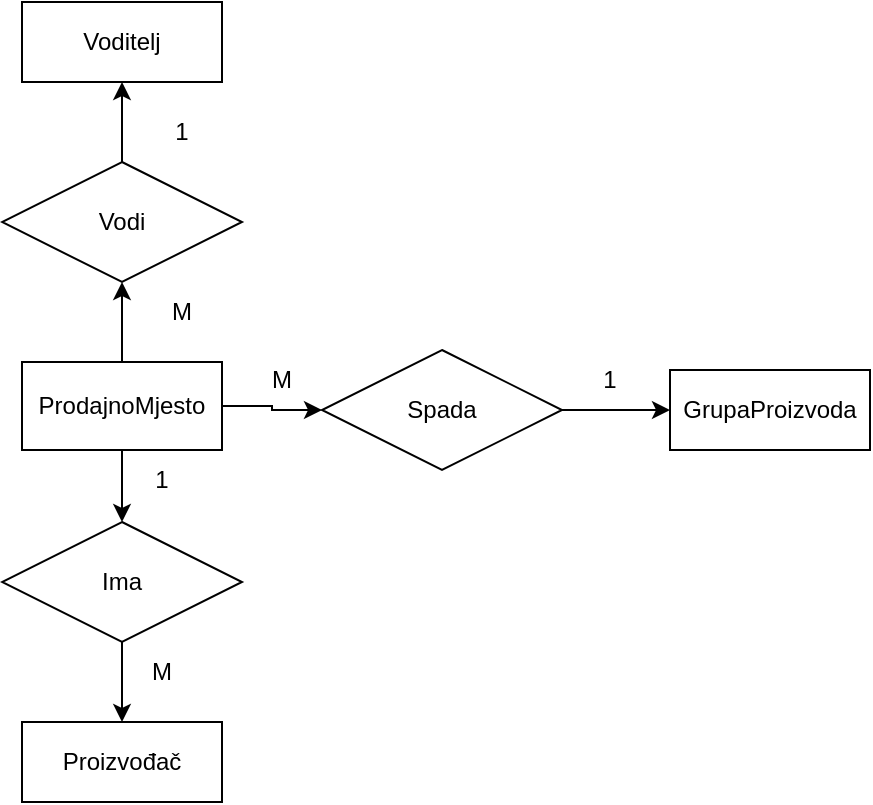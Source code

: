 <mxfile version="24.0.2" type="github">
  <diagram name="Page-1" id="OkwSu7kAsfcU61qaipK9">
    <mxGraphModel dx="852" dy="651" grid="1" gridSize="10" guides="1" tooltips="1" connect="1" arrows="1" fold="1" page="1" pageScale="1" pageWidth="1169" pageHeight="827" math="0" shadow="0">
      <root>
        <mxCell id="0" />
        <mxCell id="1" parent="0" />
        <mxCell id="szZuahY6KpORsgiWa8NN-4" style="edgeStyle=orthogonalEdgeStyle;rounded=0;orthogonalLoop=1;jettySize=auto;html=1;exitX=1;exitY=0.5;exitDx=0;exitDy=0;entryX=0;entryY=0.5;entryDx=0;entryDy=0;" edge="1" parent="1" source="szZuahY6KpORsgiWa8NN-1" target="szZuahY6KpORsgiWa8NN-3">
          <mxGeometry relative="1" as="geometry" />
        </mxCell>
        <mxCell id="szZuahY6KpORsgiWa8NN-10" style="edgeStyle=orthogonalEdgeStyle;rounded=0;orthogonalLoop=1;jettySize=auto;html=1;exitX=0.5;exitY=1;exitDx=0;exitDy=0;entryX=0.5;entryY=0;entryDx=0;entryDy=0;" edge="1" parent="1" source="szZuahY6KpORsgiWa8NN-1" target="szZuahY6KpORsgiWa8NN-9">
          <mxGeometry relative="1" as="geometry" />
        </mxCell>
        <mxCell id="szZuahY6KpORsgiWa8NN-19" style="edgeStyle=orthogonalEdgeStyle;rounded=0;orthogonalLoop=1;jettySize=auto;html=1;entryX=0.5;entryY=1;entryDx=0;entryDy=0;" edge="1" parent="1" source="szZuahY6KpORsgiWa8NN-1" target="szZuahY6KpORsgiWa8NN-18">
          <mxGeometry relative="1" as="geometry" />
        </mxCell>
        <mxCell id="szZuahY6KpORsgiWa8NN-1" value="&lt;div&gt;ProdajnoMjesto&lt;/div&gt;" style="whiteSpace=wrap;html=1;align=center;" vertex="1" parent="1">
          <mxGeometry x="240" y="370" width="100" height="44" as="geometry" />
        </mxCell>
        <mxCell id="szZuahY6KpORsgiWa8NN-2" value="GrupaProizvoda" style="whiteSpace=wrap;html=1;align=center;" vertex="1" parent="1">
          <mxGeometry x="564" y="374" width="100" height="40" as="geometry" />
        </mxCell>
        <mxCell id="szZuahY6KpORsgiWa8NN-5" style="edgeStyle=orthogonalEdgeStyle;rounded=0;orthogonalLoop=1;jettySize=auto;html=1;exitX=1;exitY=0.5;exitDx=0;exitDy=0;entryX=0;entryY=0.5;entryDx=0;entryDy=0;" edge="1" parent="1" source="szZuahY6KpORsgiWa8NN-3" target="szZuahY6KpORsgiWa8NN-2">
          <mxGeometry relative="1" as="geometry" />
        </mxCell>
        <mxCell id="szZuahY6KpORsgiWa8NN-3" value="Spada" style="shape=rhombus;perimeter=rhombusPerimeter;whiteSpace=wrap;html=1;align=center;" vertex="1" parent="1">
          <mxGeometry x="390" y="364" width="120" height="60" as="geometry" />
        </mxCell>
        <mxCell id="szZuahY6KpORsgiWa8NN-6" value="M" style="text;html=1;align=center;verticalAlign=middle;whiteSpace=wrap;rounded=0;" vertex="1" parent="1">
          <mxGeometry x="340" y="364" width="60" height="30" as="geometry" />
        </mxCell>
        <mxCell id="szZuahY6KpORsgiWa8NN-7" value="1" style="text;html=1;align=center;verticalAlign=middle;whiteSpace=wrap;rounded=0;" vertex="1" parent="1">
          <mxGeometry x="504" y="364" width="60" height="30" as="geometry" />
        </mxCell>
        <mxCell id="szZuahY6KpORsgiWa8NN-8" value="Proizvođač" style="whiteSpace=wrap;html=1;align=center;" vertex="1" parent="1">
          <mxGeometry x="240" y="550" width="100" height="40" as="geometry" />
        </mxCell>
        <mxCell id="szZuahY6KpORsgiWa8NN-11" style="edgeStyle=orthogonalEdgeStyle;rounded=0;orthogonalLoop=1;jettySize=auto;html=1;exitX=0.5;exitY=1;exitDx=0;exitDy=0;entryX=0.5;entryY=0;entryDx=0;entryDy=0;" edge="1" parent="1" source="szZuahY6KpORsgiWa8NN-9" target="szZuahY6KpORsgiWa8NN-8">
          <mxGeometry relative="1" as="geometry" />
        </mxCell>
        <mxCell id="szZuahY6KpORsgiWa8NN-9" value="Ima" style="shape=rhombus;perimeter=rhombusPerimeter;whiteSpace=wrap;html=1;align=center;" vertex="1" parent="1">
          <mxGeometry x="230" y="450" width="120" height="60" as="geometry" />
        </mxCell>
        <mxCell id="szZuahY6KpORsgiWa8NN-12" value="1" style="text;html=1;align=center;verticalAlign=middle;whiteSpace=wrap;rounded=0;" vertex="1" parent="1">
          <mxGeometry x="280" y="414" width="60" height="30" as="geometry" />
        </mxCell>
        <mxCell id="szZuahY6KpORsgiWa8NN-13" value="M" style="text;html=1;align=center;verticalAlign=middle;whiteSpace=wrap;rounded=0;" vertex="1" parent="1">
          <mxGeometry x="280" y="510" width="60" height="30" as="geometry" />
        </mxCell>
        <mxCell id="szZuahY6KpORsgiWa8NN-14" value="Voditelj" style="whiteSpace=wrap;html=1;align=center;" vertex="1" parent="1">
          <mxGeometry x="240" y="190" width="100" height="40" as="geometry" />
        </mxCell>
        <mxCell id="szZuahY6KpORsgiWa8NN-20" style="edgeStyle=orthogonalEdgeStyle;rounded=0;orthogonalLoop=1;jettySize=auto;html=1;entryX=0.5;entryY=1;entryDx=0;entryDy=0;" edge="1" parent="1" source="szZuahY6KpORsgiWa8NN-18" target="szZuahY6KpORsgiWa8NN-14">
          <mxGeometry relative="1" as="geometry" />
        </mxCell>
        <mxCell id="szZuahY6KpORsgiWa8NN-18" value="Vodi" style="shape=rhombus;perimeter=rhombusPerimeter;whiteSpace=wrap;html=1;align=center;" vertex="1" parent="1">
          <mxGeometry x="230" y="270" width="120" height="60" as="geometry" />
        </mxCell>
        <mxCell id="szZuahY6KpORsgiWa8NN-21" value="1" style="text;html=1;align=center;verticalAlign=middle;whiteSpace=wrap;rounded=0;" vertex="1" parent="1">
          <mxGeometry x="290" y="240" width="60" height="30" as="geometry" />
        </mxCell>
        <mxCell id="szZuahY6KpORsgiWa8NN-22" value="M" style="text;html=1;align=center;verticalAlign=middle;whiteSpace=wrap;rounded=0;" vertex="1" parent="1">
          <mxGeometry x="290" y="330" width="60" height="30" as="geometry" />
        </mxCell>
      </root>
    </mxGraphModel>
  </diagram>
</mxfile>
